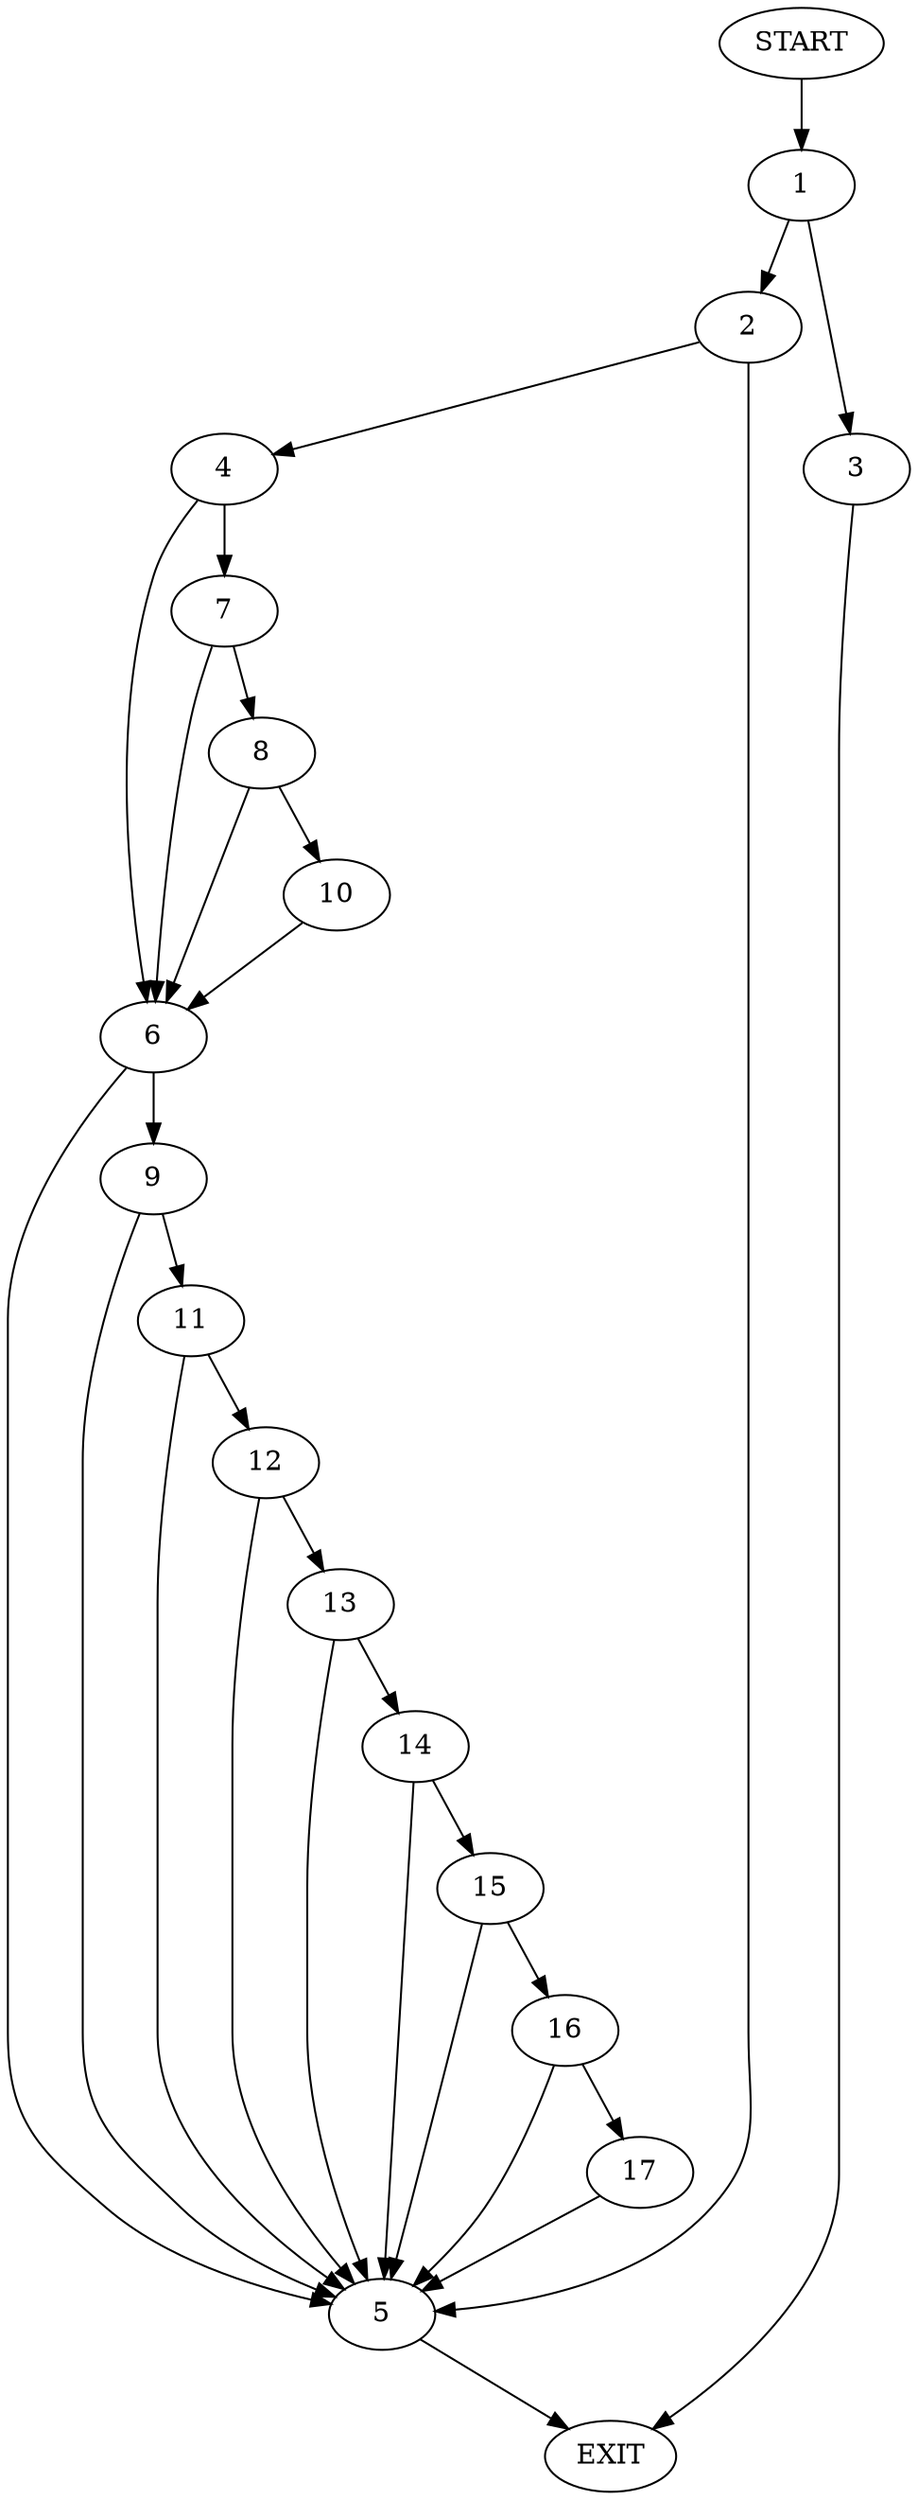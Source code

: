 digraph {
0 [label="START"]
18 [label="EXIT"]
0 -> 1
1 -> 2
1 -> 3
2 -> 4
2 -> 5
3 -> 18
4 -> 6
4 -> 7
5 -> 18
7 -> 6
7 -> 8
6 -> 5
6 -> 9
8 -> 6
8 -> 10
10 -> 6
9 -> 11
9 -> 5
11 -> 12
11 -> 5
12 -> 13
12 -> 5
13 -> 5
13 -> 14
14 -> 5
14 -> 15
15 -> 16
15 -> 5
16 -> 17
16 -> 5
17 -> 5
}
